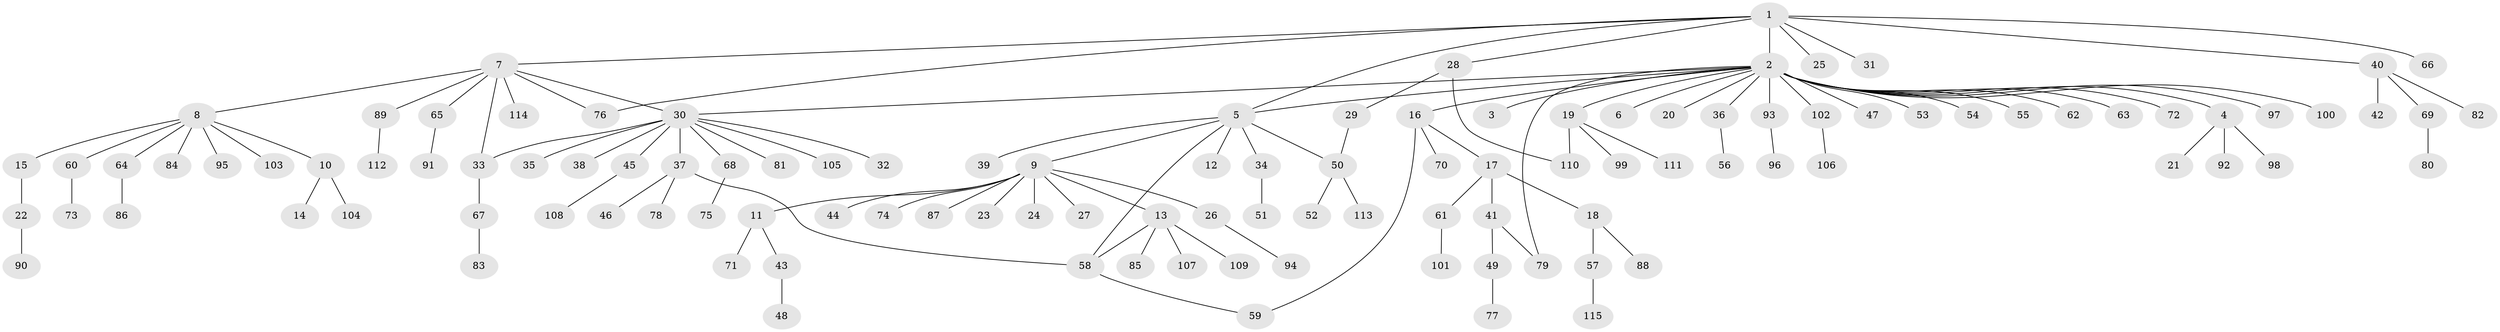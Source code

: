 // coarse degree distribution, {11: 0.011627906976744186, 21: 0.011627906976744186, 1: 0.6744186046511628, 3: 0.08139534883720931, 7: 0.011627906976744186, 8: 0.023255813953488372, 9: 0.011627906976744186, 2: 0.11627906976744186, 4: 0.03488372093023256, 5: 0.011627906976744186, 10: 0.011627906976744186}
// Generated by graph-tools (version 1.1) at 2025/23/03/03/25 07:23:54]
// undirected, 115 vertices, 124 edges
graph export_dot {
graph [start="1"]
  node [color=gray90,style=filled];
  1;
  2;
  3;
  4;
  5;
  6;
  7;
  8;
  9;
  10;
  11;
  12;
  13;
  14;
  15;
  16;
  17;
  18;
  19;
  20;
  21;
  22;
  23;
  24;
  25;
  26;
  27;
  28;
  29;
  30;
  31;
  32;
  33;
  34;
  35;
  36;
  37;
  38;
  39;
  40;
  41;
  42;
  43;
  44;
  45;
  46;
  47;
  48;
  49;
  50;
  51;
  52;
  53;
  54;
  55;
  56;
  57;
  58;
  59;
  60;
  61;
  62;
  63;
  64;
  65;
  66;
  67;
  68;
  69;
  70;
  71;
  72;
  73;
  74;
  75;
  76;
  77;
  78;
  79;
  80;
  81;
  82;
  83;
  84;
  85;
  86;
  87;
  88;
  89;
  90;
  91;
  92;
  93;
  94;
  95;
  96;
  97;
  98;
  99;
  100;
  101;
  102;
  103;
  104;
  105;
  106;
  107;
  108;
  109;
  110;
  111;
  112;
  113;
  114;
  115;
  1 -- 2;
  1 -- 5;
  1 -- 7;
  1 -- 25;
  1 -- 28;
  1 -- 31;
  1 -- 40;
  1 -- 66;
  1 -- 76;
  2 -- 3;
  2 -- 4;
  2 -- 5;
  2 -- 6;
  2 -- 16;
  2 -- 19;
  2 -- 20;
  2 -- 30;
  2 -- 36;
  2 -- 47;
  2 -- 53;
  2 -- 54;
  2 -- 55;
  2 -- 62;
  2 -- 63;
  2 -- 72;
  2 -- 79;
  2 -- 93;
  2 -- 97;
  2 -- 100;
  2 -- 102;
  4 -- 21;
  4 -- 92;
  4 -- 98;
  5 -- 9;
  5 -- 12;
  5 -- 34;
  5 -- 39;
  5 -- 50;
  5 -- 58;
  7 -- 8;
  7 -- 30;
  7 -- 33;
  7 -- 65;
  7 -- 76;
  7 -- 89;
  7 -- 114;
  8 -- 10;
  8 -- 15;
  8 -- 60;
  8 -- 64;
  8 -- 84;
  8 -- 95;
  8 -- 103;
  9 -- 11;
  9 -- 13;
  9 -- 23;
  9 -- 24;
  9 -- 26;
  9 -- 27;
  9 -- 44;
  9 -- 74;
  9 -- 87;
  10 -- 14;
  10 -- 104;
  11 -- 43;
  11 -- 71;
  13 -- 58;
  13 -- 85;
  13 -- 107;
  13 -- 109;
  15 -- 22;
  16 -- 17;
  16 -- 59;
  16 -- 70;
  17 -- 18;
  17 -- 41;
  17 -- 61;
  18 -- 57;
  18 -- 88;
  19 -- 99;
  19 -- 110;
  19 -- 111;
  22 -- 90;
  26 -- 94;
  28 -- 29;
  28 -- 110;
  29 -- 50;
  30 -- 32;
  30 -- 33;
  30 -- 35;
  30 -- 37;
  30 -- 38;
  30 -- 45;
  30 -- 68;
  30 -- 81;
  30 -- 105;
  33 -- 67;
  34 -- 51;
  36 -- 56;
  37 -- 46;
  37 -- 58;
  37 -- 78;
  40 -- 42;
  40 -- 69;
  40 -- 82;
  41 -- 49;
  41 -- 79;
  43 -- 48;
  45 -- 108;
  49 -- 77;
  50 -- 52;
  50 -- 113;
  57 -- 115;
  58 -- 59;
  60 -- 73;
  61 -- 101;
  64 -- 86;
  65 -- 91;
  67 -- 83;
  68 -- 75;
  69 -- 80;
  89 -- 112;
  93 -- 96;
  102 -- 106;
}
